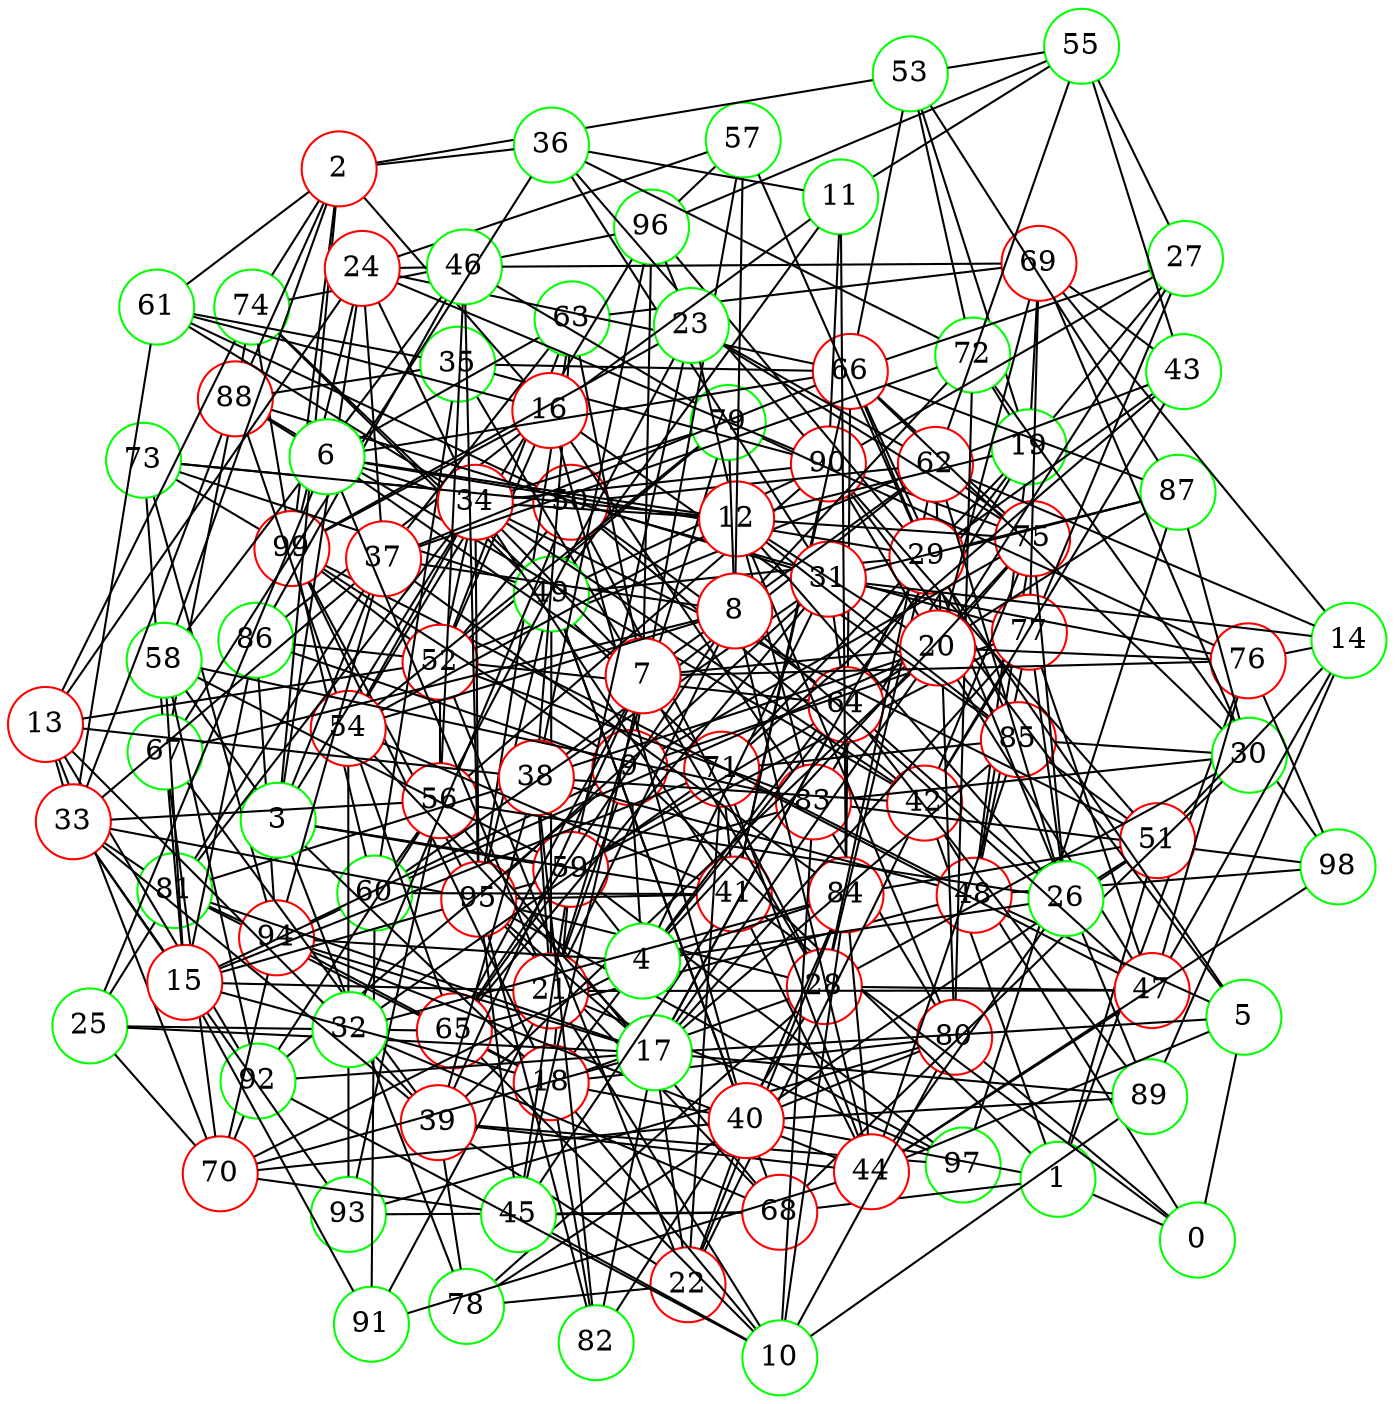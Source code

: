 graph {
graph ["layout"="fdp"]
node ["style"="filled","fillcolor"="white","fixedsize"="true","shape"="circle"]
"0" ["color"="green"]
"80" ["color"="red"]
"83" ["color"="red"]
"98" ["color"="green"]
"95" ["color"="red"]
"97" ["color"="green"]
"99" ["color"="red"]
"93" ["color"="green"]
"1" ["color"="green"]
"18" ["color"="red"]
"81" ["color"="green"]
"94" ["color"="red"]
"82" ["color"="green"]
"19" ["color"="green"]
"48" ["color"="red"]
"65" ["color"="red"]
"75" ["color"="red"]
"90" ["color"="red"]
"77" ["color"="red"]
"53" ["color"="green"]
"66" ["color"="red"]
"84" ["color"="red"]
"85" ["color"="red"]
"87" ["color"="green"]
"55" ["color"="green"]
"96" ["color"="green"]
"62" ["color"="red"]
"72" ["color"="green"]
"69" ["color"="red"]
"71" ["color"="red"]
"74" ["color"="green"]
"88" ["color"="red"]
"27" ["color"="green"]
"59" ["color"="red"]
"64" ["color"="red"]
"86" ["color"="green"]
"89" ["color"="green"]
"28" ["color"="red"]
"50" ["color"="red"]
"52" ["color"="red"]
"56" ["color"="red"]
"68" ["color"="red"]
"60" ["color"="green"]
"91" ["color"="green"]
"92" ["color"="green"]
"63" ["color"="green"]
"79" ["color"="green"]
"73" ["color"="green"]
"61" ["color"="green"]
"35" ["color"="green"]
"29" ["color"="red"]
"49" ["color"="green"]
"57" ["color"="green"]
"43" ["color"="green"]
"30" ["color"="green"]
"78" ["color"="green"]
"47" ["color"="red"]
"76" ["color"="red"]
"51" ["color"="red"]
"9" ["color"="red"]
"21" ["color"="red"]
"38" ["color"="red"]
"39" ["color"="red"]
"67" ["color"="green"]
"70" ["color"="red"]
"44" ["color"="red"]
"42" ["color"="red"]
"5" ["color"="green"]
"17" ["color"="green"]
"20" ["color"="red"]
"22" ["color"="red"]
"40" ["color"="red"]
"54" ["color"="red"]
"25" ["color"="green"]
"41" ["color"="red"]
"45" ["color"="green"]
"2" ["color"="red"]
"16" ["color"="red"]
"3" ["color"="green"]
"34" ["color"="red"]
"37" ["color"="red"]
"24" ["color"="red"]
"46" ["color"="green"]
"58" ["color"="green"]
"36" ["color"="green"]
"4" ["color"="green"]
"26" ["color"="green"]
"31" ["color"="red"]
"6" ["color"="green"]
"7" ["color"="red"]
"12" ["color"="red"]
"23" ["color"="green"]
"8" ["color"="red"]
"10" ["color"="green"]
"11" ["color"="green"]
"13" ["color"="red"]
"32" ["color"="green"]
"33" ["color"="red"]
"14" ["color"="green"]
"15" ["color"="red"]
"0" -- "80"
"0" -- "1"
"0" -- "5"
"0" -- "41"
"0" -- "42"
"80" -- "83"
"80" -- "93"
"83" -- "98"
"83" -- "95"
"95" -- "97"
"95" -- "99"
"1" -- "18"
"1" -- "51"
"1" -- "68"
"1" -- "9"
"1" -- "42"
"1" -- "76"
"18" -- "80"
"18" -- "81"
"18" -- "82"
"18" -- "19"
"18" -- "99"
"18" -- "59"
"18" -- "28"
"18" -- "94"
"81" -- "94"
"82" -- "95"
"19" -- "48"
"19" -- "83"
"19" -- "53"
"19" -- "69"
"19" -- "71"
"19" -- "72"
"19" -- "27"
"48" -- "65"
"48" -- "98"
"48" -- "99"
"48" -- "75"
"48" -- "77"
"75" -- "90"
"53" -- "66"
"53" -- "55"
"53" -- "87"
"53" -- "72"
"66" -- "75"
"66" -- "84"
"66" -- "85"
"66" -- "87"
"87" -- "97"
"55" -- "96"
"55" -- "62"
"62" -- "80"
"62" -- "75"
"72" -- "80"
"72" -- "98"
"69" -- "77"
"71" -- "85"
"71" -- "74"
"74" -- "96"
"74" -- "99"
"74" -- "88"
"27" -- "66"
"27" -- "55"
"27" -- "90"
"27" -- "77"
"59" -- "64"
"59" -- "65"
"59" -- "97"
"59" -- "77"
"64" -- "86"
"64" -- "87"
"64" -- "89"
"86" -- "94"
"28" -- "50"
"28" -- "82"
"28" -- "35"
"28" -- "29"
"28" -- "30"
"28" -- "62"
"28" -- "78"
"28" -- "47"
"28" -- "95"
"50" -- "64"
"50" -- "52"
"50" -- "73"
"50" -- "61"
"50" -- "77"
"50" -- "62"
"52" -- "83"
"52" -- "99"
"52" -- "56"
"52" -- "62"
"52" -- "63"
"52" -- "79"
"56" -- "68"
"56" -- "90"
"56" -- "60"
"56" -- "92"
"56" -- "93"
"68" -- "93"
"68" -- "95"
"60" -- "99"
"60" -- "91"
"63" -- "69"
"63" -- "95"
"73" -- "99"
"73" -- "94"
"35" -- "66"
"35" -- "88"
"35" -- "90"
"35" -- "60"
"35" -- "61"
"29" -- "64"
"29" -- "96"
"29" -- "49"
"29" -- "66"
"29" -- "87"
"29" -- "57"
"29" -- "89"
"29" -- "43"
"49" -- "68"
"49" -- "73"
"49" -- "74"
"49" -- "90"
"49" -- "95"
"57" -- "96"
"43" -- "69"
"43" -- "55"
"43" -- "71"
"43" -- "62"
"30" -- "66"
"30" -- "83"
"30" -- "68"
"30" -- "69"
"30" -- "85"
"30" -- "87"
"47" -- "71"
"47" -- "76"
"47" -- "77"
"76" -- "98"
"76" -- "79"
"51" -- "84"
"51" -- "85"
"51" -- "90"
"9" -- "99"
"9" -- "21"
"9" -- "86"
"9" -- "57"
"9" -- "75"
"9" -- "92"
"9" -- "77"
"9" -- "94"
"21" -- "49"
"21" -- "97"
"21" -- "38"
"21" -- "91"
"21" -- "47"
"21" -- "79"
"38" -- "48"
"38" -- "96"
"38" -- "81"
"38" -- "82"
"38" -- "39"
"38" -- "42"
"38" -- "62"
"38" -- "63"
"39" -- "97"
"39" -- "67"
"39" -- "44"
"39" -- "78"
"67" -- "70"
"67" -- "88"
"67" -- "73"
"70" -- "92"
"70" -- "94"
"44" -- "98"
"44" -- "84"
"44" -- "85"
"44" -- "71"
"44" -- "91"
"44" -- "94"
"44" -- "47"
"42" -- "50"
"42" -- "88"
"42" -- "43"
"42" -- "75"
"42" -- "77"
"5" -- "48"
"5" -- "17"
"5" -- "90"
"5" -- "44"
"5" -- "29"
"17" -- "64"
"17" -- "70"
"17" -- "77"
"17" -- "81"
"17" -- "82"
"17" -- "20"
"17" -- "85"
"17" -- "22"
"17" -- "54"
"17" -- "25"
"17" -- "89"
"17" -- "92"
"17" -- "29"
"17" -- "94"
"17" -- "95"
"20" -- "69"
"20" -- "38"
"20" -- "39"
"20" -- "75"
"20" -- "76"
"20" -- "47"
"20" -- "85"
"20" -- "90"
"20" -- "27"
"20" -- "60"
"22" -- "52"
"22" -- "84"
"22" -- "39"
"22" -- "71"
"22" -- "40"
"22" -- "42"
"22" -- "78"
"40" -- "80"
"40" -- "49"
"40" -- "51"
"40" -- "84"
"40" -- "70"
"40" -- "89"
"40" -- "78"
"54" -- "96"
"54" -- "65"
"54" -- "88"
"54" -- "93"
"54" -- "79"
"25" -- "65"
"25" -- "81"
"25" -- "70"
"41" -- "66"
"41" -- "54"
"41" -- "71"
"41" -- "90"
"41" -- "44"
"41" -- "60"
"41" -- "45"
"41" -- "95"
"45" -- "68"
"45" -- "70"
"45" -- "59"
"45" -- "95"
"2" -- "16"
"2" -- "3"
"2" -- "99"
"2" -- "36"
"2" -- "53"
"2" -- "88"
"2" -- "58"
"2" -- "74"
"2" -- "61"
"16" -- "83"
"16" -- "99"
"16" -- "52"
"16" -- "85"
"16" -- "86"
"16" -- "40"
"16" -- "61"
"3" -- "18"
"3" -- "34"
"3" -- "37"
"3" -- "24"
"3" -- "41"
"3" -- "58"
"3" -- "59"
"3" -- "78"
"34" -- "41"
"34" -- "42"
"34" -- "79"
"34" -- "81"
"34" -- "51"
"34" -- "52"
"34" -- "54"
"34" -- "90"
"34" -- "61"
"34" -- "95"
"37" -- "81"
"37" -- "66"
"37" -- "84"
"37" -- "72"
"37" -- "94"
"37" -- "63"
"24" -- "34"
"24" -- "66"
"24" -- "99"
"24" -- "37"
"24" -- "57"
"24" -- "90"
"24" -- "46"
"46" -- "69"
"46" -- "86"
"46" -- "56"
"46" -- "58"
"46" -- "79"
"46" -- "95"
"58" -- "83"
"58" -- "59"
"58" -- "92"
"36" -- "67"
"36" -- "72"
"36" -- "90"
"4" -- "64"
"4" -- "84"
"4" -- "70"
"4" -- "9"
"4" -- "26"
"4" -- "59"
"4" -- "75"
"4" -- "94"
"4" -- "31"
"26" -- "64"
"26" -- "51"
"26" -- "56"
"26" -- "75"
"26" -- "44"
"26" -- "77"
"26" -- "62"
"31" -- "64"
"31" -- "65"
"31" -- "36"
"31" -- "87"
"31" -- "88"
"31" -- "60"
"31" -- "76"
"31" -- "95"
"6" -- "34"
"6" -- "66"
"6" -- "21"
"6" -- "7"
"6" -- "88"
"6" -- "25"
"6" -- "12"
"6" -- "29"
"6" -- "63"
"7" -- "96"
"7" -- "65"
"7" -- "34"
"7" -- "20"
"7" -- "39"
"7" -- "76"
"7" -- "45"
"7" -- "62"
"7" -- "63"
"12" -- "80"
"12" -- "34"
"12" -- "19"
"12" -- "83"
"12" -- "20"
"12" -- "85"
"12" -- "54"
"12" -- "23"
"12" -- "73"
"12" -- "26"
"12" -- "75"
"23" -- "96"
"23" -- "99"
"23" -- "56"
"23" -- "59"
"23" -- "75"
"23" -- "62"
"8" -- "65"
"8" -- "67"
"8" -- "21"
"8" -- "37"
"8" -- "54"
"8" -- "72"
"8" -- "57"
"8" -- "44"
"8" -- "47"
"8" -- "79"
"10" -- "80"
"10" -- "65"
"10" -- "18"
"10" -- "83"
"10" -- "84"
"10" -- "21"
"10" -- "89"
"10" -- "92"
"10" -- "45"
"11" -- "16"
"11" -- "49"
"11" -- "36"
"11" -- "84"
"11" -- "55"
"11" -- "90"
"13" -- "32"
"13" -- "33"
"13" -- "52"
"13" -- "38"
"13" -- "70"
"13" -- "24"
"13" -- "74"
"13" -- "92"
"32" -- "50"
"32" -- "68"
"32" -- "84"
"32" -- "39"
"32" -- "71"
"33" -- "81"
"33" -- "37"
"33" -- "39"
"33" -- "56"
"33" -- "88"
"33" -- "61"
"33" -- "93"
"33" -- "95"
"14" -- "51"
"14" -- "69"
"14" -- "89"
"14" -- "76"
"14" -- "62"
"14" -- "31"
"14" -- "47"
"15" -- "33"
"15" -- "18"
"15" -- "67"
"15" -- "21"
"15" -- "86"
"15" -- "71"
"15" -- "58"
"15" -- "91"
"15" -- "60"
"15" -- "95"
}